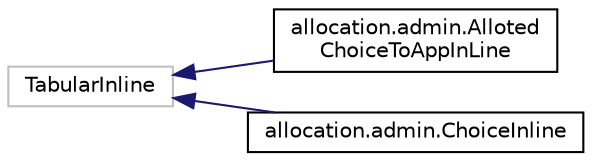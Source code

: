 digraph "Graphical Class Hierarchy"
{
  edge [fontname="Helvetica",fontsize="10",labelfontname="Helvetica",labelfontsize="10"];
  node [fontname="Helvetica",fontsize="10",shape=record];
  rankdir="LR";
  Node1 [label="TabularInline",height=0.2,width=0.4,color="grey75", fillcolor="white", style="filled"];
  Node1 -> Node2 [dir="back",color="midnightblue",fontsize="10",style="solid",fontname="Helvetica"];
  Node2 [label="allocation.admin.Alloted\lChoiceToAppInLine",height=0.2,width=0.4,color="black", fillcolor="white", style="filled",URL="$classallocation_1_1admin_1_1AllotedChoiceToAppInLine.html"];
  Node1 -> Node3 [dir="back",color="midnightblue",fontsize="10",style="solid",fontname="Helvetica"];
  Node3 [label="allocation.admin.ChoiceInline",height=0.2,width=0.4,color="black", fillcolor="white", style="filled",URL="$classallocation_1_1admin_1_1ChoiceInline.html"];
}
